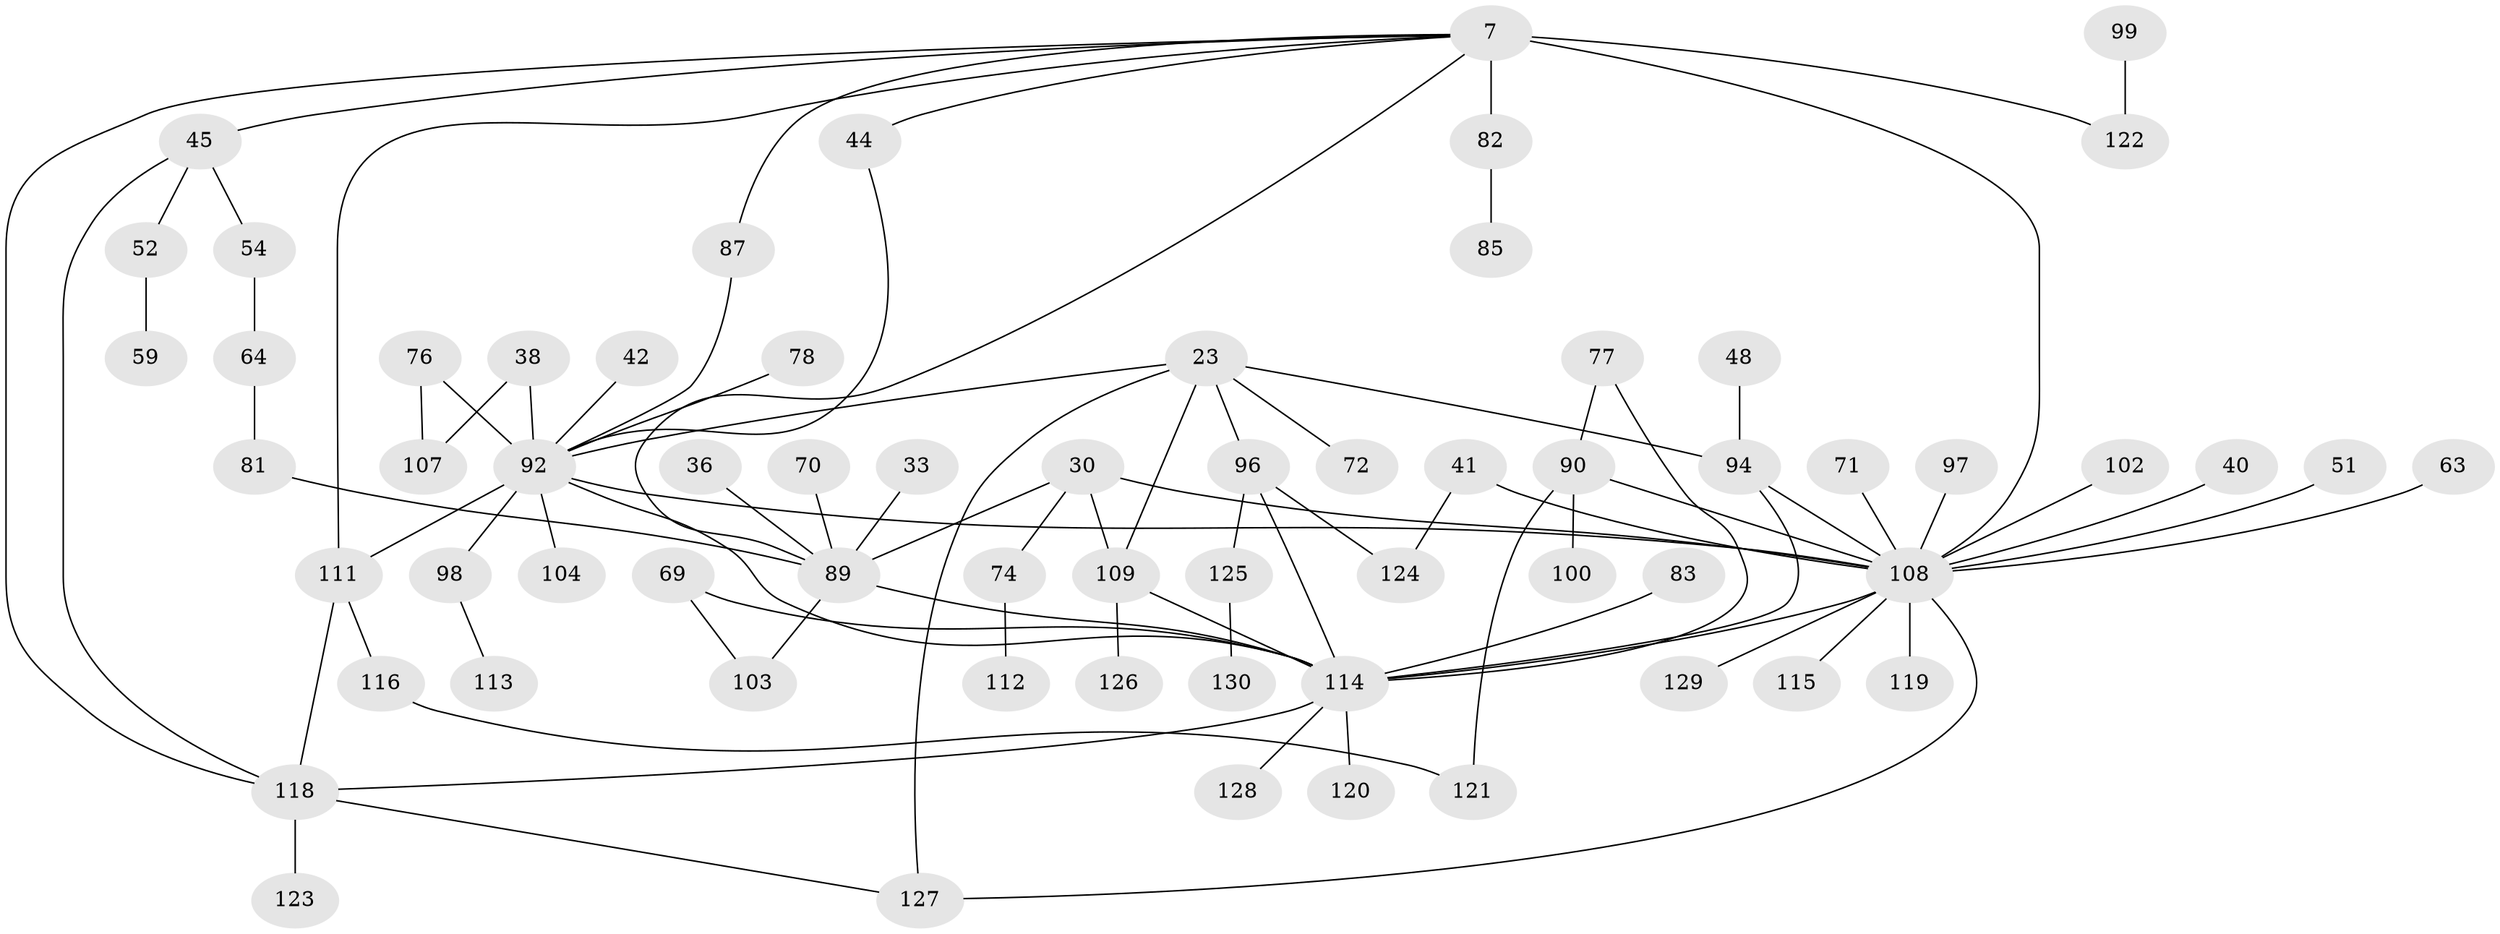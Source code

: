 // original degree distribution, {7: 0.015384615384615385, 3: 0.17692307692307693, 5: 0.05384615384615385, 6: 0.023076923076923078, 4: 0.12307692307692308, 8: 0.007692307692307693, 2: 0.3384615384615385, 1: 0.26153846153846155}
// Generated by graph-tools (version 1.1) at 2025/41/03/09/25 04:41:53]
// undirected, 65 vertices, 86 edges
graph export_dot {
graph [start="1"]
  node [color=gray90,style=filled];
  7 [super="+4"];
  23 [super="+6+18"];
  30;
  33;
  36;
  38;
  40;
  41 [super="+31"];
  42;
  44;
  45;
  48;
  51;
  52;
  54;
  59;
  63;
  64;
  69;
  70;
  71;
  72;
  74;
  76;
  77;
  78;
  81;
  82;
  83;
  85;
  87;
  89 [super="+80"];
  90;
  92 [super="+43+60+15+55"];
  94 [super="+5+32"];
  96 [super="+56"];
  97;
  98 [super="+68+84"];
  99 [super="+79"];
  100;
  102;
  103;
  104;
  107;
  108 [super="+19+53+21+106+101"];
  109 [super="+93"];
  111 [super="+105"];
  112;
  113;
  114 [super="+110+88+91"];
  115;
  116;
  118 [super="+86+66+75+95"];
  119;
  120;
  121;
  122 [super="+8+26+27"];
  123;
  124;
  125;
  126;
  127 [super="+67+117"];
  128;
  129;
  130;
  7 -- 45;
  7 -- 44;
  7 -- 82;
  7 -- 87;
  7 -- 122;
  7 -- 108 [weight=5];
  7 -- 111;
  7 -- 89;
  7 -- 118;
  23 -- 109;
  23 -- 72;
  23 -- 94 [weight=2];
  23 -- 92 [weight=2];
  23 -- 127;
  23 -- 96;
  30 -- 74;
  30 -- 108 [weight=2];
  30 -- 109;
  30 -- 89;
  33 -- 89;
  36 -- 89;
  38 -- 107;
  38 -- 92;
  40 -- 108;
  41 -- 124;
  41 -- 108;
  42 -- 92;
  44 -- 92;
  45 -- 52;
  45 -- 54;
  45 -- 118;
  48 -- 94;
  51 -- 108;
  52 -- 59;
  54 -- 64;
  63 -- 108;
  64 -- 81;
  69 -- 103;
  69 -- 114;
  70 -- 89;
  71 -- 108;
  74 -- 112;
  76 -- 107;
  76 -- 92;
  77 -- 90;
  77 -- 114;
  78 -- 92;
  81 -- 89;
  82 -- 85;
  83 -- 114;
  87 -- 92;
  89 -- 103;
  89 -- 114;
  90 -- 100;
  90 -- 121;
  90 -- 108;
  92 -- 111 [weight=3];
  92 -- 104;
  92 -- 108;
  92 -- 98;
  92 -- 114 [weight=2];
  94 -- 114;
  94 -- 108 [weight=2];
  96 -- 114;
  96 -- 124;
  96 -- 125;
  97 -- 108;
  98 -- 113;
  99 -- 122 [weight=2];
  102 -- 108;
  108 -- 129;
  108 -- 115;
  108 -- 119;
  108 -- 127;
  108 -- 114 [weight=3];
  109 -- 126;
  109 -- 114;
  111 -- 116;
  111 -- 118;
  114 -- 120;
  114 -- 128;
  114 -- 118;
  116 -- 121;
  118 -- 123;
  118 -- 127;
  125 -- 130;
}

